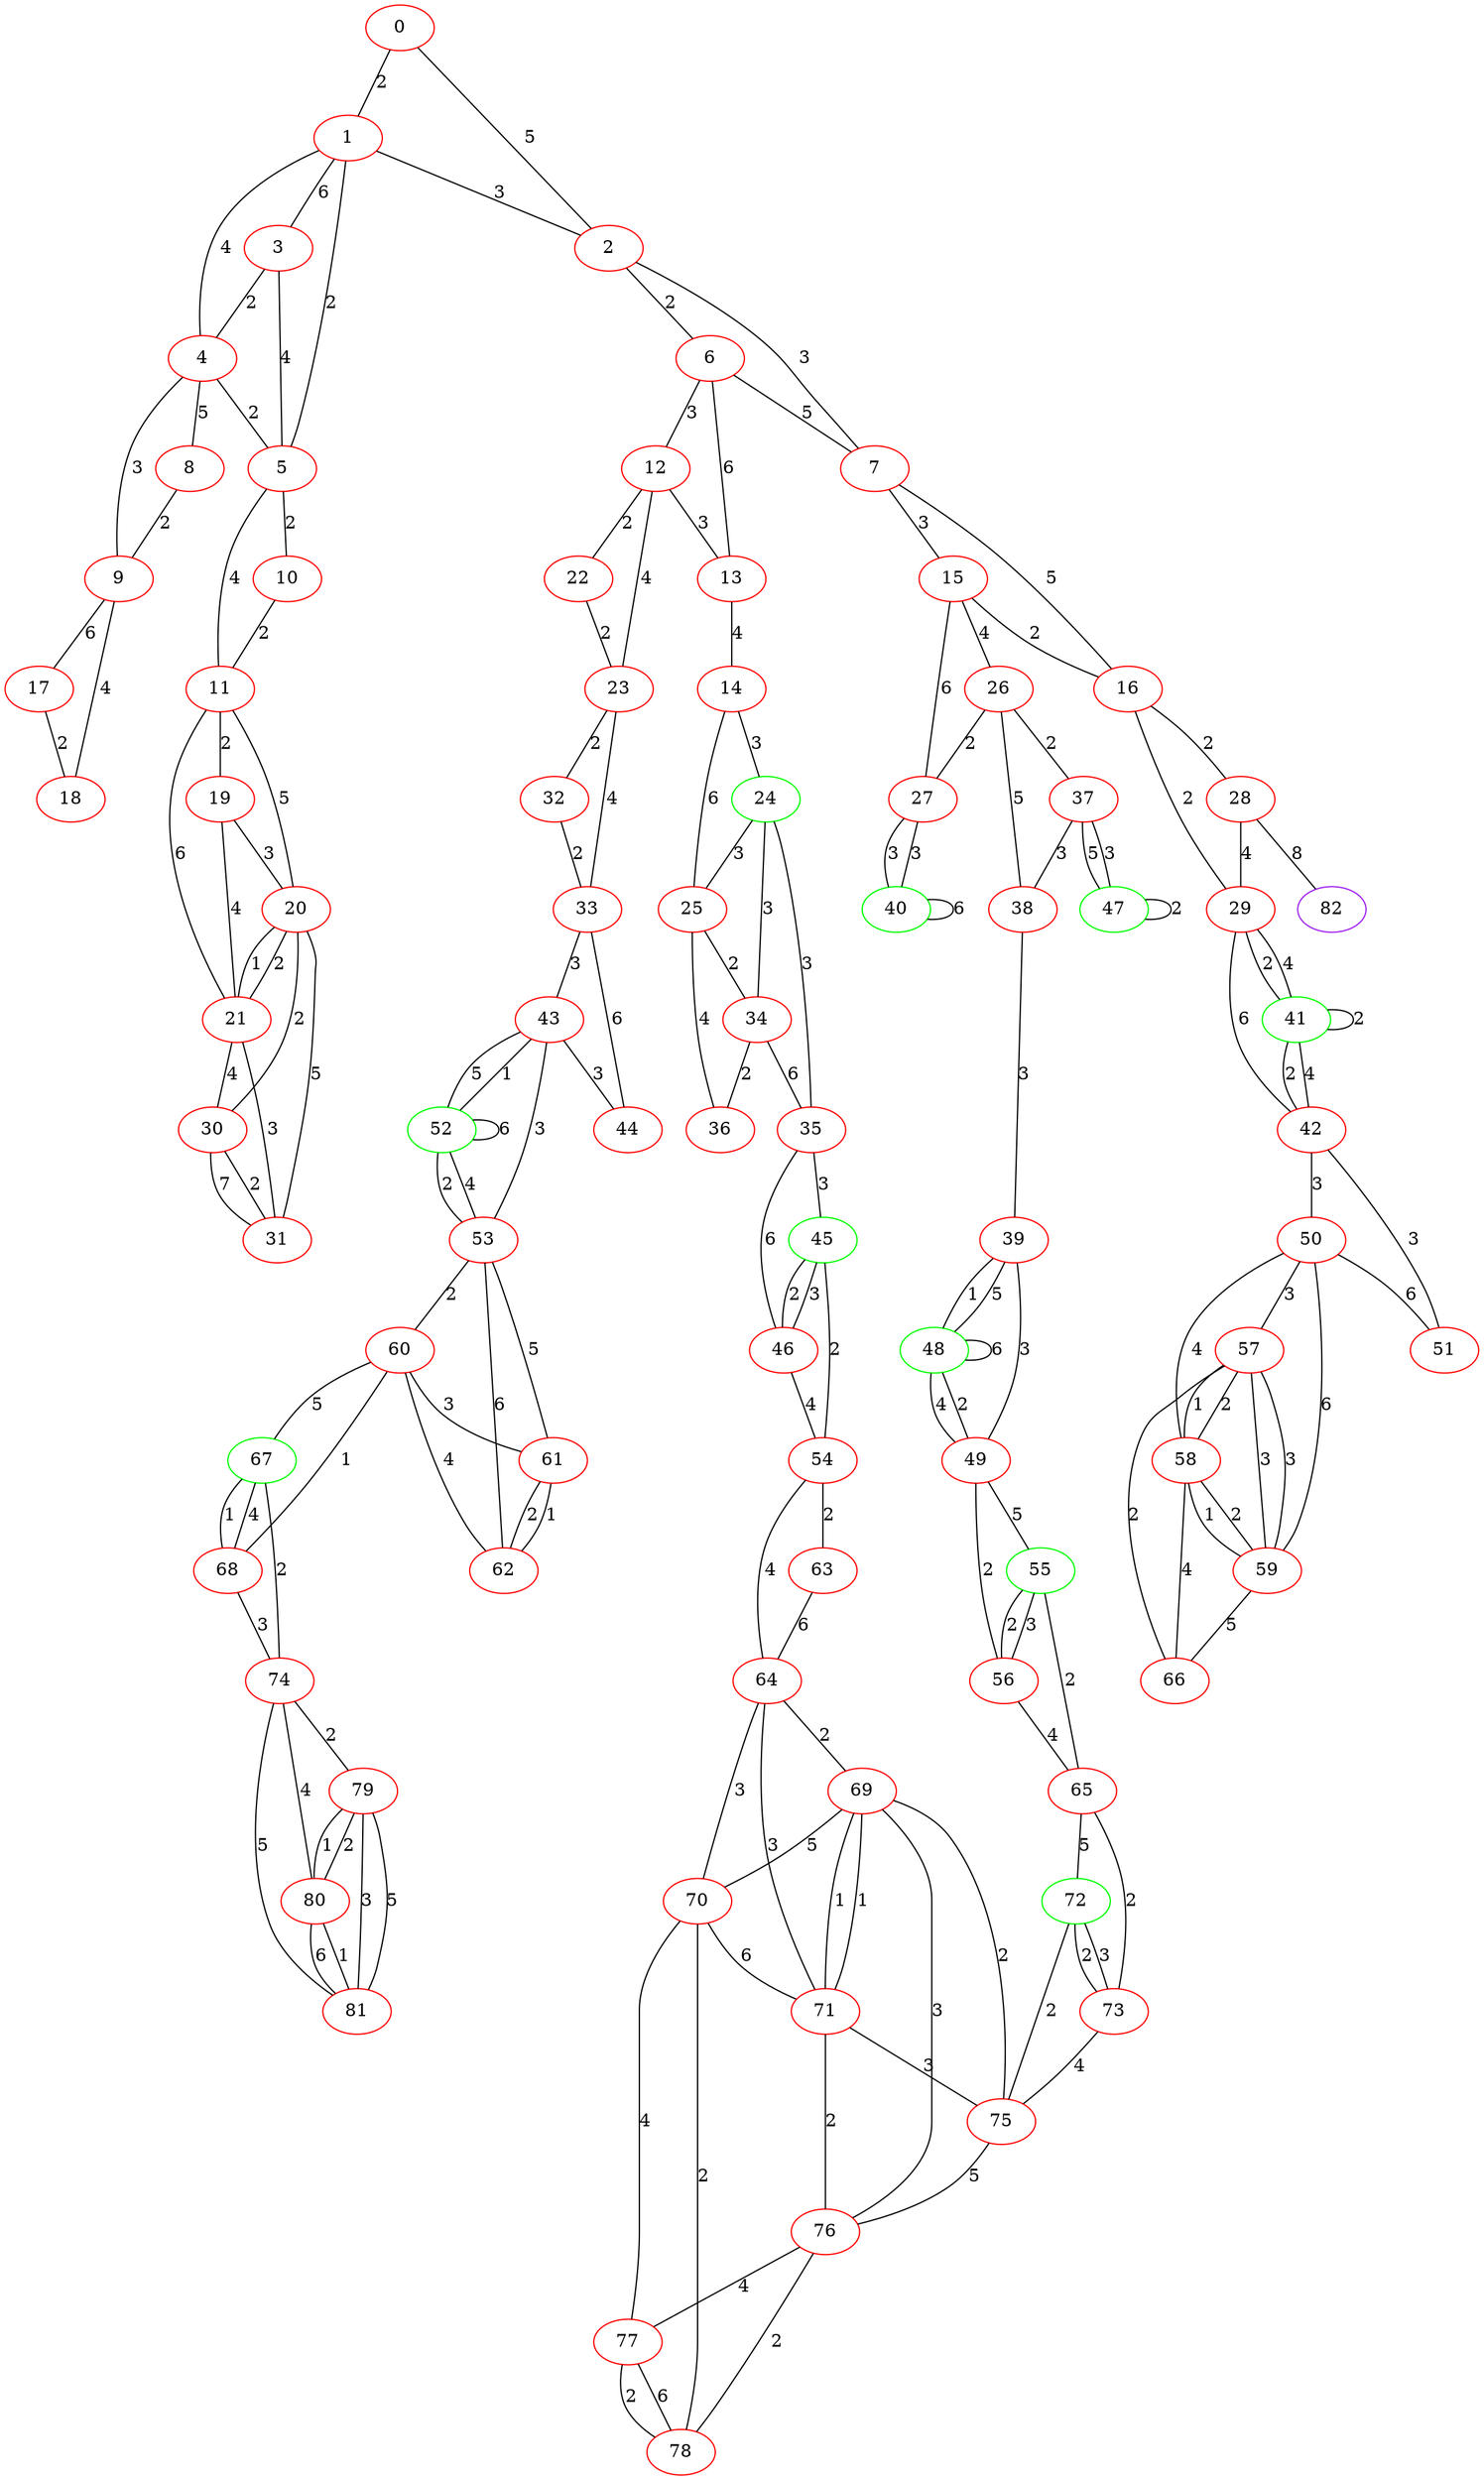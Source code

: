 graph "" {
0 [color=red, weight=1];
1 [color=red, weight=1];
2 [color=red, weight=1];
3 [color=red, weight=1];
4 [color=red, weight=1];
5 [color=red, weight=1];
6 [color=red, weight=1];
7 [color=red, weight=1];
8 [color=red, weight=1];
9 [color=red, weight=1];
10 [color=red, weight=1];
11 [color=red, weight=1];
12 [color=red, weight=1];
13 [color=red, weight=1];
14 [color=red, weight=1];
15 [color=red, weight=1];
16 [color=red, weight=1];
17 [color=red, weight=1];
18 [color=red, weight=1];
19 [color=red, weight=1];
20 [color=red, weight=1];
21 [color=red, weight=1];
22 [color=red, weight=1];
23 [color=red, weight=1];
24 [color=green, weight=2];
25 [color=red, weight=1];
26 [color=red, weight=1];
27 [color=red, weight=1];
28 [color=red, weight=1];
29 [color=red, weight=1];
30 [color=red, weight=1];
31 [color=red, weight=1];
32 [color=red, weight=1];
33 [color=red, weight=1];
34 [color=red, weight=1];
35 [color=red, weight=1];
36 [color=red, weight=1];
37 [color=red, weight=1];
38 [color=red, weight=1];
39 [color=red, weight=1];
40 [color=green, weight=2];
41 [color=green, weight=2];
42 [color=red, weight=1];
43 [color=red, weight=1];
44 [color=red, weight=1];
45 [color=green, weight=2];
46 [color=red, weight=1];
47 [color=green, weight=2];
48 [color=green, weight=2];
49 [color=red, weight=1];
50 [color=red, weight=1];
51 [color=red, weight=1];
52 [color=green, weight=2];
53 [color=red, weight=1];
54 [color=red, weight=1];
55 [color=green, weight=2];
56 [color=red, weight=1];
57 [color=red, weight=1];
58 [color=red, weight=1];
59 [color=red, weight=1];
60 [color=red, weight=1];
61 [color=red, weight=1];
62 [color=red, weight=1];
63 [color=red, weight=1];
64 [color=red, weight=1];
65 [color=red, weight=1];
66 [color=red, weight=1];
67 [color=green, weight=2];
68 [color=red, weight=1];
69 [color=red, weight=1];
70 [color=red, weight=1];
71 [color=red, weight=1];
72 [color=green, weight=2];
73 [color=red, weight=1];
74 [color=red, weight=1];
75 [color=red, weight=1];
76 [color=red, weight=1];
77 [color=red, weight=1];
78 [color=red, weight=1];
79 [color=red, weight=1];
80 [color=red, weight=1];
81 [color=red, weight=1];
82 [color=purple, weight=4];
0 -- 1  [key=0, label=2];
0 -- 2  [key=0, label=5];
1 -- 2  [key=0, label=3];
1 -- 3  [key=0, label=6];
1 -- 4  [key=0, label=4];
1 -- 5  [key=0, label=2];
2 -- 6  [key=0, label=2];
2 -- 7  [key=0, label=3];
3 -- 4  [key=0, label=2];
3 -- 5  [key=0, label=4];
4 -- 8  [key=0, label=5];
4 -- 9  [key=0, label=3];
4 -- 5  [key=0, label=2];
5 -- 11  [key=0, label=4];
5 -- 10  [key=0, label=2];
6 -- 12  [key=0, label=3];
6 -- 13  [key=0, label=6];
6 -- 7  [key=0, label=5];
7 -- 16  [key=0, label=5];
7 -- 15  [key=0, label=3];
8 -- 9  [key=0, label=2];
9 -- 17  [key=0, label=6];
9 -- 18  [key=0, label=4];
10 -- 11  [key=0, label=2];
11 -- 19  [key=0, label=2];
11 -- 20  [key=0, label=5];
11 -- 21  [key=0, label=6];
12 -- 13  [key=0, label=3];
12 -- 22  [key=0, label=2];
12 -- 23  [key=0, label=4];
13 -- 14  [key=0, label=4];
14 -- 24  [key=0, label=3];
14 -- 25  [key=0, label=6];
15 -- 16  [key=0, label=2];
15 -- 26  [key=0, label=4];
15 -- 27  [key=0, label=6];
16 -- 28  [key=0, label=2];
16 -- 29  [key=0, label=2];
17 -- 18  [key=0, label=2];
19 -- 20  [key=0, label=3];
19 -- 21  [key=0, label=4];
20 -- 21  [key=0, label=2];
20 -- 21  [key=1, label=1];
20 -- 30  [key=0, label=2];
20 -- 31  [key=0, label=5];
21 -- 30  [key=0, label=4];
21 -- 31  [key=0, label=3];
22 -- 23  [key=0, label=2];
23 -- 32  [key=0, label=2];
23 -- 33  [key=0, label=4];
24 -- 25  [key=0, label=3];
24 -- 34  [key=0, label=3];
24 -- 35  [key=0, label=3];
25 -- 34  [key=0, label=2];
25 -- 36  [key=0, label=4];
26 -- 27  [key=0, label=2];
26 -- 37  [key=0, label=2];
26 -- 38  [key=0, label=5];
27 -- 40  [key=0, label=3];
27 -- 40  [key=1, label=3];
28 -- 82  [key=0, label=8];
28 -- 29  [key=0, label=4];
29 -- 41  [key=0, label=2];
29 -- 41  [key=1, label=4];
29 -- 42  [key=0, label=6];
30 -- 31  [key=0, label=7];
30 -- 31  [key=1, label=2];
32 -- 33  [key=0, label=2];
33 -- 43  [key=0, label=3];
33 -- 44  [key=0, label=6];
34 -- 35  [key=0, label=6];
34 -- 36  [key=0, label=2];
35 -- 45  [key=0, label=3];
35 -- 46  [key=0, label=6];
37 -- 38  [key=0, label=3];
37 -- 47  [key=0, label=5];
37 -- 47  [key=1, label=3];
38 -- 39  [key=0, label=3];
39 -- 48  [key=0, label=1];
39 -- 48  [key=1, label=5];
39 -- 49  [key=0, label=3];
40 -- 40  [key=0, label=6];
41 -- 41  [key=0, label=2];
41 -- 42  [key=0, label=4];
41 -- 42  [key=1, label=2];
42 -- 50  [key=0, label=3];
42 -- 51  [key=0, label=3];
43 -- 44  [key=0, label=3];
43 -- 53  [key=0, label=3];
43 -- 52  [key=0, label=1];
43 -- 52  [key=1, label=5];
45 -- 54  [key=0, label=2];
45 -- 46  [key=0, label=3];
45 -- 46  [key=1, label=2];
46 -- 54  [key=0, label=4];
47 -- 47  [key=0, label=2];
48 -- 48  [key=0, label=6];
48 -- 49  [key=0, label=4];
48 -- 49  [key=1, label=2];
49 -- 56  [key=0, label=2];
49 -- 55  [key=0, label=5];
50 -- 57  [key=0, label=3];
50 -- 58  [key=0, label=4];
50 -- 59  [key=0, label=6];
50 -- 51  [key=0, label=6];
52 -- 52  [key=0, label=6];
52 -- 53  [key=0, label=4];
52 -- 53  [key=1, label=2];
53 -- 60  [key=0, label=2];
53 -- 61  [key=0, label=5];
53 -- 62  [key=0, label=6];
54 -- 64  [key=0, label=4];
54 -- 63  [key=0, label=2];
55 -- 56  [key=0, label=3];
55 -- 56  [key=1, label=2];
55 -- 65  [key=0, label=2];
56 -- 65  [key=0, label=4];
57 -- 59  [key=0, label=3];
57 -- 59  [key=1, label=3];
57 -- 66  [key=0, label=2];
57 -- 58  [key=0, label=1];
57 -- 58  [key=1, label=2];
58 -- 59  [key=0, label=2];
58 -- 59  [key=1, label=1];
58 -- 66  [key=0, label=4];
59 -- 66  [key=0, label=5];
60 -- 67  [key=0, label=5];
60 -- 68  [key=0, label=1];
60 -- 62  [key=0, label=4];
60 -- 61  [key=0, label=3];
61 -- 62  [key=0, label=2];
61 -- 62  [key=1, label=1];
63 -- 64  [key=0, label=6];
64 -- 71  [key=0, label=3];
64 -- 70  [key=0, label=3];
64 -- 69  [key=0, label=2];
65 -- 72  [key=0, label=5];
65 -- 73  [key=0, label=2];
67 -- 74  [key=0, label=2];
67 -- 68  [key=0, label=1];
67 -- 68  [key=1, label=4];
68 -- 74  [key=0, label=3];
69 -- 75  [key=0, label=2];
69 -- 76  [key=0, label=3];
69 -- 70  [key=0, label=5];
69 -- 71  [key=0, label=1];
69 -- 71  [key=1, label=1];
70 -- 71  [key=0, label=6];
70 -- 77  [key=0, label=4];
70 -- 78  [key=0, label=2];
71 -- 75  [key=0, label=3];
71 -- 76  [key=0, label=2];
72 -- 73  [key=0, label=2];
72 -- 73  [key=1, label=3];
72 -- 75  [key=0, label=2];
73 -- 75  [key=0, label=4];
74 -- 80  [key=0, label=4];
74 -- 81  [key=0, label=5];
74 -- 79  [key=0, label=2];
75 -- 76  [key=0, label=5];
76 -- 77  [key=0, label=4];
76 -- 78  [key=0, label=2];
77 -- 78  [key=0, label=2];
77 -- 78  [key=1, label=6];
79 -- 80  [key=0, label=2];
79 -- 80  [key=1, label=1];
79 -- 81  [key=0, label=3];
79 -- 81  [key=1, label=5];
80 -- 81  [key=0, label=1];
80 -- 81  [key=1, label=6];
}
